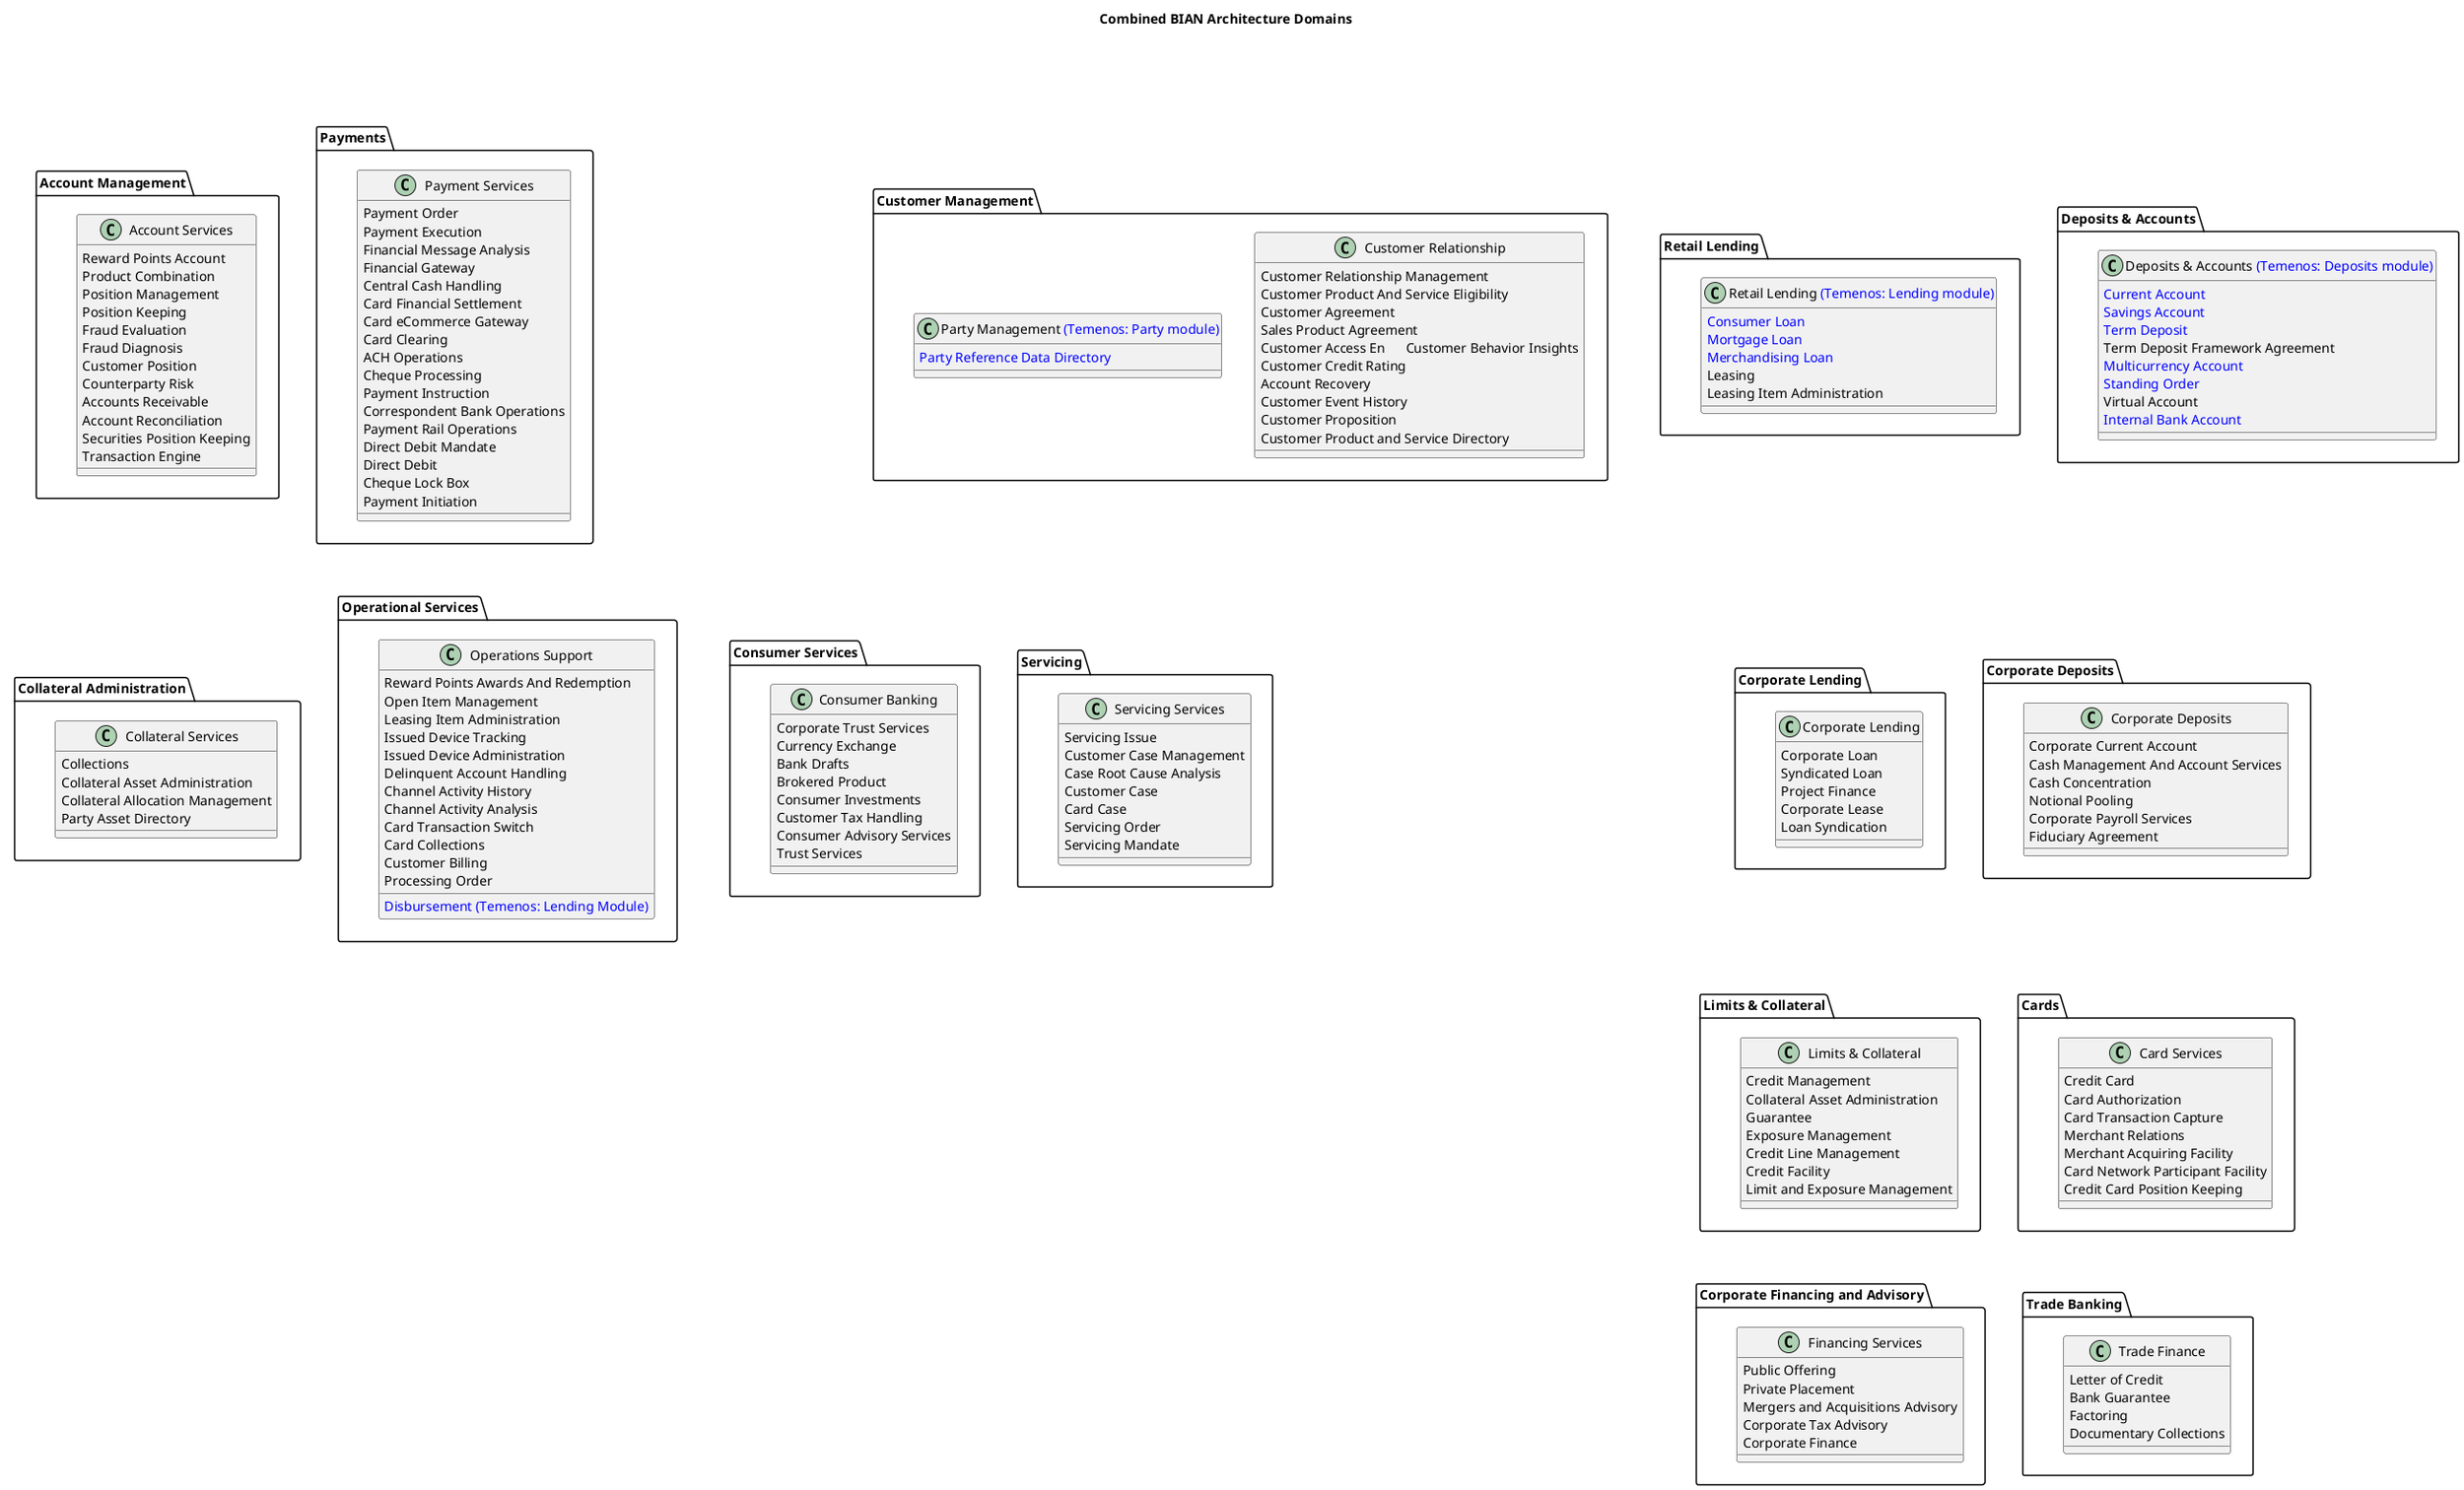 @startuml Combined BIAN Diagrams

title Combined BIAN Architecture Domains

!define LAYOUT top to bottom direction

' === Cross Product Ops Domain ===
' Row 1
together {
  package "Payments" as PAYMENTS {
    class "Payment Services" as PAY {
      Payment Order
      Payment Execution
      Financial Message Analysis
      Financial Gateway
      Central Cash Handling
      Card Financial Settlement
      Card eCommerce Gateway
      Card Clearing
      ACH Operations
      Cheque Processing
      Payment Instruction
      Correspondent Bank Operations
      Payment Rail Operations
      Direct Debit Mandate
      Direct Debit
      Cheque Lock Box
      Payment Initiation
    }
  }

  package "Account Management" as ACCT_MGMT {
    class "Account Services" as ACCT {
      Reward Points Account
      Product Combination
      Position Management
      Position Keeping
      Fraud Evaluation
      Fraud Diagnosis
      Customer Position
      Counterparty Risk
      Accounts Receivable
      Account Reconciliation
      Securities Position Keeping
      Transaction Engine
    }
  }
}

' Row 2
together {
  package "Operational Services" as OPS_SVC {
    class "Operations Support" as OPS {
      Reward Points Awards And Redemption
      Open Item Management
      Leasing Item Administration
      Issued Device Tracking
      Issued Device Administration
      <color:#0000FF>Disbursement (Temenos: Lending Module)</color>
      Delinquent Account Handling
      Channel Activity History
      Channel Activity Analysis
      Card Transaction Switch
      Card Collections
      Customer Billing
      Processing Order
    }
  }

  package "Collateral Administration" as COLLATERAL {
    class "Collateral Services" as COL {
      Collections
      Collateral Asset Administration
      Collateral Allocation Management
      Party Asset Directory
    }
  }
}

' Layout positioning
PAYMENTS -[hidden]right- ACCT_MGMT
OPS_SVC -[hidden]right- COLLATERAL
PAYMENTS -[hidden]down- OPS_SVC
ACCT_MGMT -[hidden]down- COLLATERAL

' === Customer Servicing Domain ===
' Row 1
together {
  package "Customer Management" as CUST_MGMT {
    class "Customer Relationship" as CRM {
      Customer Relationship Management
      Customer Product And Service Eligibility
      Customer Agreement
      Sales Product Agreement
      Customer Access En      Customer Behavior Insights
      Customer Credit Rating
      Account Recovery
      Customer Event History
      Customer Proposition
      Customer Product and Service Directory
    }

    class "Party Management <color:#0000FF>(Temenos: Party module)</color>" as PARTY {
      <color:#0000FF>Party Reference Data Directory</color>
    }
  }
}

' Row 2
together {
  package "Servicing" as SERVICING {
    class "Servicing Services" as SVC {
      Servicing Issue
      Customer Case Management
      Case Root Cause Analysis
      Customer Case
      Card Case
      Servicing Order
      Servicing Mandate
    }
  }

  package "Consumer Services" as CONSUMER {
    class "Consumer Banking" as CONS {
      Corporate Trust Services
      Currency Exchange
      Bank Drafts
      Brokered Product
      Consumer Investments
      Customer Tax Handling
      Consumer Advisory Services
      Trust Services
    }
  }
}

' Layout positioning
SERVICING -[hidden]right- CONSUMER
CUST_MGMT -[hidden]down- SERVICING
CUST_MGMT -[hidden]down- CONSUMER

' === Products, Loans & Cards Domain ===
' Row 1 - Deposits & Retail Lending
together {
  package "Deposits & Accounts" as DEP {
    class "Deposits & Accounts <color:#0000FF>(Temenos: Deposits module)</color>" as DEP_SVC {
      <color:#0000FF>Current Account</color>
      <color:#0000FF>Savings Account</color>
      <color:#0000FF>Term Deposit</color>
      Term Deposit Framework Agreement
      <color:#0000FF>Multicurrency Account</color>
      <color:#0000FF>Standing Order</color>
      Virtual Account
      <color:#0000FF>Internal Bank Account</color>
    }
  }

  package "Retail Lending" as RETAIL_LENDING_PKG {
    class "Retail Lending <color:#0000FF>(Temenos: Lending module)</color>" as RETAIL_LENDING {
      <color:#0000FF>Consumer Loan</color>
      <color:#0000FF>Mortgage Loan</color>
      <color:#0000FF>Merchandising Loan</color>
      Leasing
      Leasing Item Administration
    }
  }
}

' Row 2 - Corporate Services
together {
  package "Corporate Deposits" as CORP_BANKING_PKG {
    class "Corporate Deposits" as CORP {
      Corporate Current Account
      Cash Management And Account Services
      Cash Concentration
      Notional Pooling
      Corporate Payroll Services
      Fiduciary Agreement
    }
  }

  package "Corporate Lending" as CORP_LENDING_PKG {
    class "Corporate Lending" as CORP_LENDING {
      Corporate Loan
      Syndicated Loan
      Project Finance
      Corporate Lease
      Loan Syndication
    }
  }
}

' Row 3 - Risk & Cards
together {
  package "Limits & Collateral" as LIMITS_COLLATERAL_PKG {
    class "Limits & Collateral" as LIMITS_COLLATERAL {
      Credit Management
      Collateral Asset Administration
      Guarantee
      Exposure Management
      Credit Line Management
      Credit Facility
      Limit and Exposure Management
    }
  }

  package "Cards" as CARDS {
    class "Card Services" as CARD_SVC {
      Credit Card
      Card Authorization
      Card Transaction Capture
      Merchant Relations
      Merchant Acquiring Facility
      Card Network Participant Facility
      Credit Card Position Keeping
    }
  }
}

' Row 4 - Financing & Trade
together {
  package "Corporate Financing and Advisory" as CORP_FIN {
    class "Financing Services" as FIN_SVC {
      Public Offering
      Private Placement
      Mergers and Acquisitions Advisory
      Corporate Tax Advisory
      Corporate Finance
    }
  }

  package "Trade Banking" as TRADE {
    class "Trade Finance" as TRADE_FIN {
      Letter of Credit
      Bank Guarantee
      Factoring
      Documentary Collections
    }
  }
}

' Layout positioning for 2x4 grid
' Row 1 connections
DEP -[hidden]right- RETAIL_LENDING_PKG

' Row 2 connections
CORP_BANKING_PKG -[hidden]right- CORP_LENDING_PKG

' Row 3 connections
LIMITS_COLLATERAL_PKG -[hidden]right- CARDS

' Row 4 connections
CORP_FIN -[hidden]right- TRADE

' Vertical connections between rows
DEP -[hidden]down- CORP_BANKING_PKG
RETAIL_LENDING_PKG -[hidden]down- CORP_LENDING_PKG
CORP_LENDING_PKG -[hidden]down- LIMITS_COLLATERAL_PKG
CORP_BANKING_PKG -[hidden]down- CARDS
LIMITS_COLLATERAL_PKG -[hidden]down- CORP_FIN
CARDS -[hidden]down- TRADE

@enduml